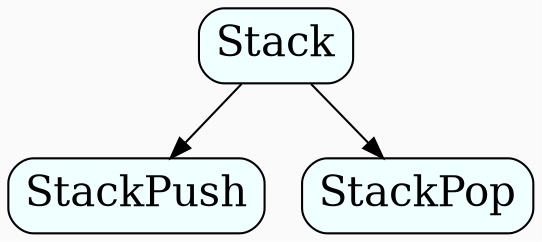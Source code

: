 digraph {
  graph[bgcolor=gray98,compound=true]
  node[fontsize=20,shape=box,fillcolor=azure, style="filled,rounded"]

  Stack -> StackPush
  Stack -> StackPop
}
